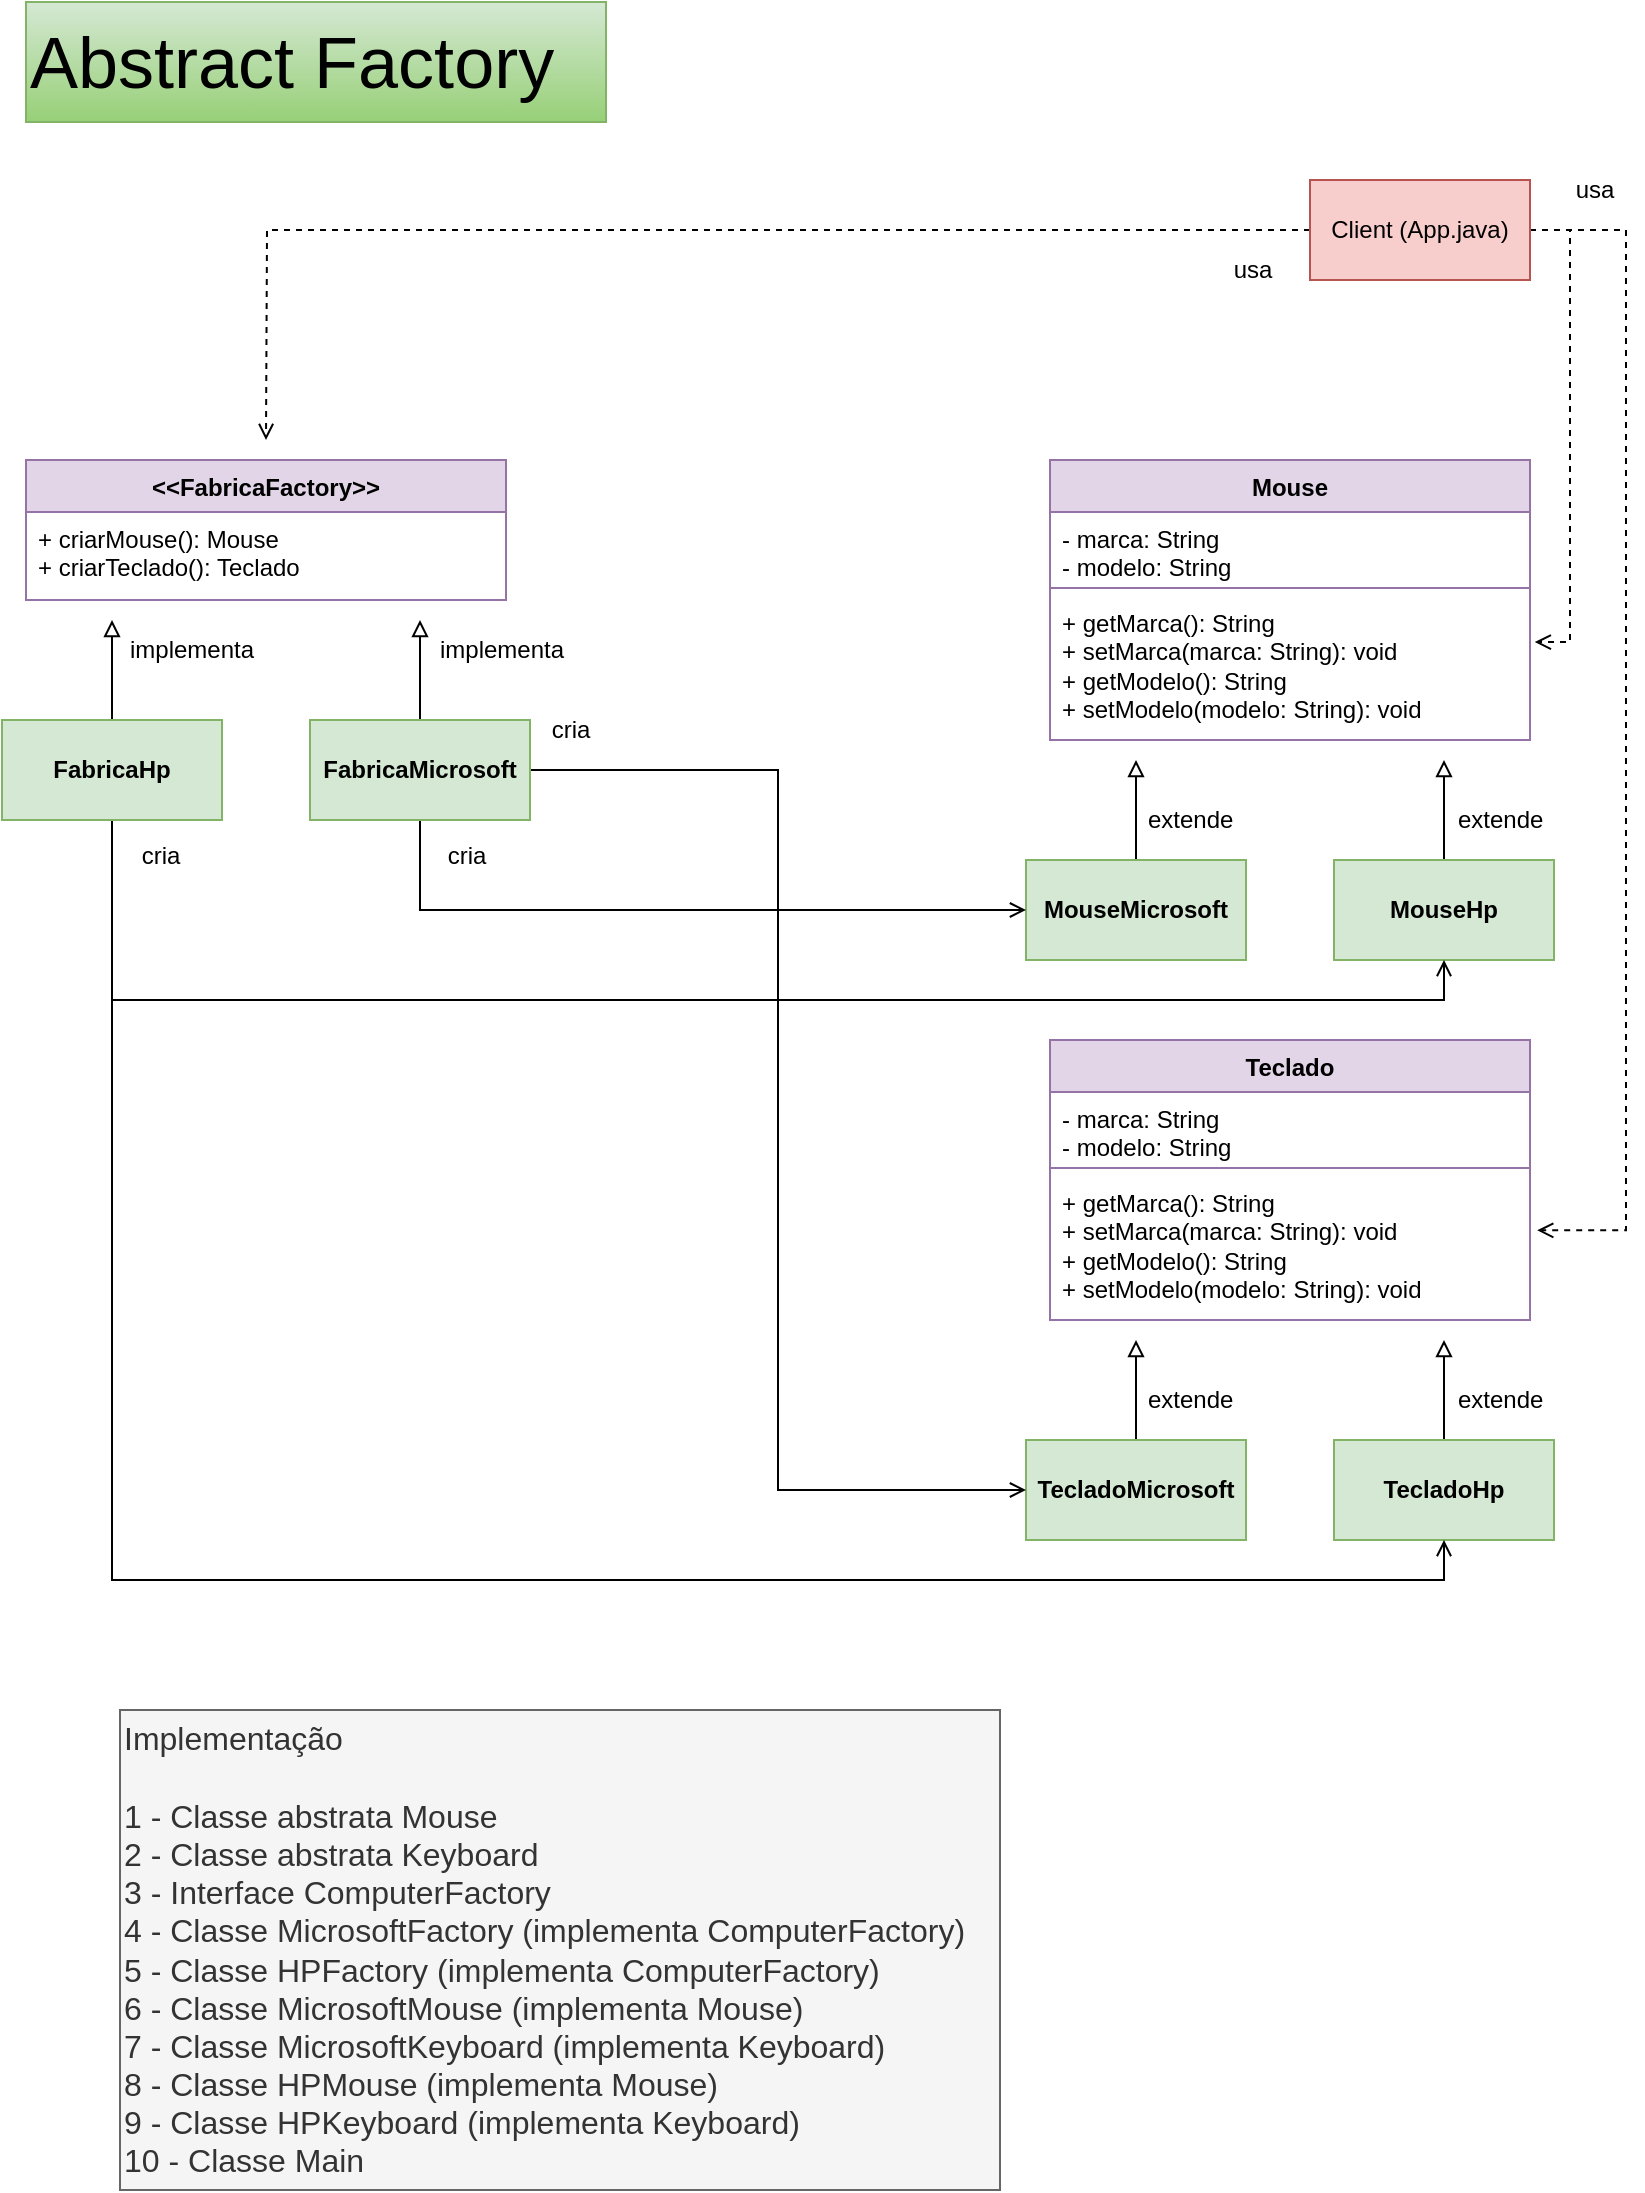 <mxfile version="21.2.8" type="device">
  <diagram name="Página-1" id="8A34iGCpDNREY9lOanAp">
    <mxGraphModel dx="880" dy="532" grid="1" gridSize="10" guides="1" tooltips="1" connect="1" arrows="1" fold="1" page="1" pageScale="1" pageWidth="827" pageHeight="1169" math="0" shadow="0">
      <root>
        <mxCell id="0" />
        <mxCell id="1" parent="0" />
        <mxCell id="DObmzOYxZY19moNvqjmo-93" value="&lt;font style=&quot;font-size: 36px;&quot;&gt;Abstract Factory&lt;/font&gt;" style="text;html=1;align=left;verticalAlign=middle;resizable=0;points=[];autosize=1;fillColor=#d5e8d4;strokeColor=#82b366;gradientColor=#97d077;" parent="1" vertex="1">
          <mxGeometry x="17" y="41" width="290" height="60" as="geometry" />
        </mxCell>
        <mxCell id="FLtjZMITu_ACUxYOGcMS-1" value="Mouse" style="swimlane;fontStyle=1;align=center;verticalAlign=top;childLayout=stackLayout;horizontal=1;startSize=26;horizontalStack=0;resizeParent=1;resizeParentMax=0;resizeLast=0;collapsible=1;marginBottom=0;whiteSpace=wrap;html=1;fillColor=#e1d5e7;strokeColor=#9673a6;" parent="1" vertex="1">
          <mxGeometry x="529" y="270" width="240" height="140" as="geometry" />
        </mxCell>
        <mxCell id="FLtjZMITu_ACUxYOGcMS-2" value="- marca: String&lt;br&gt;- modelo: String" style="text;strokeColor=none;fillColor=none;align=left;verticalAlign=top;spacingLeft=4;spacingRight=4;overflow=hidden;rotatable=0;points=[[0,0.5],[1,0.5]];portConstraint=eastwest;whiteSpace=wrap;html=1;" parent="FLtjZMITu_ACUxYOGcMS-1" vertex="1">
          <mxGeometry y="26" width="240" height="34" as="geometry" />
        </mxCell>
        <mxCell id="FLtjZMITu_ACUxYOGcMS-3" value="" style="line;strokeWidth=1;fillColor=none;align=left;verticalAlign=middle;spacingTop=-1;spacingLeft=3;spacingRight=3;rotatable=0;labelPosition=right;points=[];portConstraint=eastwest;strokeColor=inherit;" parent="FLtjZMITu_ACUxYOGcMS-1" vertex="1">
          <mxGeometry y="60" width="240" height="8" as="geometry" />
        </mxCell>
        <mxCell id="FLtjZMITu_ACUxYOGcMS-4" value="&lt;div&gt;+ getMarca(): String&lt;/div&gt;&lt;div&gt;+ setMarca(marca: String): void&lt;/div&gt;&lt;div&gt;+ getModelo(): String&lt;/div&gt;&lt;div&gt;+ setModelo(modelo: String): void&lt;/div&gt;" style="text;strokeColor=none;fillColor=none;align=left;verticalAlign=top;spacingLeft=4;spacingRight=4;overflow=hidden;rotatable=0;points=[[0,0.5],[1,0.5]];portConstraint=eastwest;whiteSpace=wrap;html=1;" parent="FLtjZMITu_ACUxYOGcMS-1" vertex="1">
          <mxGeometry y="68" width="240" height="72" as="geometry" />
        </mxCell>
        <mxCell id="FLtjZMITu_ACUxYOGcMS-6" value="Teclado" style="swimlane;fontStyle=1;align=center;verticalAlign=top;childLayout=stackLayout;horizontal=1;startSize=26;horizontalStack=0;resizeParent=1;resizeParentMax=0;resizeLast=0;collapsible=1;marginBottom=0;whiteSpace=wrap;html=1;fillColor=#e1d5e7;strokeColor=#9673a6;" parent="1" vertex="1">
          <mxGeometry x="529" y="560" width="240" height="140" as="geometry" />
        </mxCell>
        <mxCell id="FLtjZMITu_ACUxYOGcMS-7" value="- marca: String&lt;br&gt;- modelo: String" style="text;strokeColor=none;fillColor=none;align=left;verticalAlign=top;spacingLeft=4;spacingRight=4;overflow=hidden;rotatable=0;points=[[0,0.5],[1,0.5]];portConstraint=eastwest;whiteSpace=wrap;html=1;" parent="FLtjZMITu_ACUxYOGcMS-6" vertex="1">
          <mxGeometry y="26" width="240" height="34" as="geometry" />
        </mxCell>
        <mxCell id="FLtjZMITu_ACUxYOGcMS-8" value="" style="line;strokeWidth=1;fillColor=none;align=left;verticalAlign=middle;spacingTop=-1;spacingLeft=3;spacingRight=3;rotatable=0;labelPosition=right;points=[];portConstraint=eastwest;strokeColor=inherit;" parent="FLtjZMITu_ACUxYOGcMS-6" vertex="1">
          <mxGeometry y="60" width="240" height="8" as="geometry" />
        </mxCell>
        <mxCell id="FLtjZMITu_ACUxYOGcMS-9" value="&lt;div&gt;+ getMarca(): String&lt;/div&gt;&lt;div&gt;+ setMarca(marca: String): void&lt;/div&gt;&lt;div&gt;+ getModelo(): String&lt;/div&gt;&lt;div&gt;+ setModelo(modelo: String): void&lt;/div&gt;" style="text;strokeColor=none;fillColor=none;align=left;verticalAlign=top;spacingLeft=4;spacingRight=4;overflow=hidden;rotatable=0;points=[[0,0.5],[1,0.5]];portConstraint=eastwest;whiteSpace=wrap;html=1;" parent="FLtjZMITu_ACUxYOGcMS-6" vertex="1">
          <mxGeometry y="68" width="240" height="72" as="geometry" />
        </mxCell>
        <mxCell id="FLtjZMITu_ACUxYOGcMS-14" style="edgeStyle=orthogonalEdgeStyle;rounded=0;orthogonalLoop=1;jettySize=auto;html=1;endArrow=block;endFill=0;" parent="1" source="FLtjZMITu_ACUxYOGcMS-10" edge="1">
          <mxGeometry relative="1" as="geometry">
            <mxPoint x="572" y="420" as="targetPoint" />
          </mxGeometry>
        </mxCell>
        <mxCell id="FLtjZMITu_ACUxYOGcMS-10" value="&lt;b&gt;MouseMicrosoft&lt;/b&gt;" style="html=1;whiteSpace=wrap;fillColor=#d5e8d4;strokeColor=#82b366;" parent="1" vertex="1">
          <mxGeometry x="517" y="470" width="110" height="50" as="geometry" />
        </mxCell>
        <mxCell id="FLtjZMITu_ACUxYOGcMS-15" style="edgeStyle=orthogonalEdgeStyle;rounded=0;orthogonalLoop=1;jettySize=auto;html=1;endArrow=block;endFill=0;" parent="1" source="FLtjZMITu_ACUxYOGcMS-11" edge="1">
          <mxGeometry relative="1" as="geometry">
            <mxPoint x="726" y="420" as="targetPoint" />
          </mxGeometry>
        </mxCell>
        <mxCell id="FLtjZMITu_ACUxYOGcMS-11" value="&lt;b&gt;MouseHp&lt;/b&gt;" style="html=1;whiteSpace=wrap;fillColor=#d5e8d4;strokeColor=#82b366;" parent="1" vertex="1">
          <mxGeometry x="671" y="470" width="110" height="50" as="geometry" />
        </mxCell>
        <mxCell id="FLtjZMITu_ACUxYOGcMS-16" style="edgeStyle=orthogonalEdgeStyle;rounded=0;orthogonalLoop=1;jettySize=auto;html=1;endArrow=block;endFill=0;" parent="1" source="FLtjZMITu_ACUxYOGcMS-17" edge="1">
          <mxGeometry relative="1" as="geometry">
            <mxPoint x="572" y="710" as="targetPoint" />
          </mxGeometry>
        </mxCell>
        <mxCell id="FLtjZMITu_ACUxYOGcMS-17" value="&lt;b&gt;TecladoMicrosoft&lt;/b&gt;" style="html=1;whiteSpace=wrap;fillColor=#d5e8d4;strokeColor=#82b366;" parent="1" vertex="1">
          <mxGeometry x="517" y="760" width="110" height="50" as="geometry" />
        </mxCell>
        <mxCell id="FLtjZMITu_ACUxYOGcMS-18" style="edgeStyle=orthogonalEdgeStyle;rounded=0;orthogonalLoop=1;jettySize=auto;html=1;endArrow=block;endFill=0;" parent="1" source="FLtjZMITu_ACUxYOGcMS-19" edge="1">
          <mxGeometry relative="1" as="geometry">
            <mxPoint x="726" y="710" as="targetPoint" />
          </mxGeometry>
        </mxCell>
        <mxCell id="FLtjZMITu_ACUxYOGcMS-19" value="&lt;b&gt;TecladoHp&lt;/b&gt;" style="html=1;whiteSpace=wrap;fillColor=#d5e8d4;strokeColor=#82b366;" parent="1" vertex="1">
          <mxGeometry x="671" y="760" width="110" height="50" as="geometry" />
        </mxCell>
        <mxCell id="FLtjZMITu_ACUxYOGcMS-20" value="&amp;lt;&amp;lt;FabricaFactory&amp;gt;&amp;gt;" style="swimlane;fontStyle=1;align=center;verticalAlign=top;childLayout=stackLayout;horizontal=1;startSize=26;horizontalStack=0;resizeParent=1;resizeParentMax=0;resizeLast=0;collapsible=1;marginBottom=0;whiteSpace=wrap;html=1;fillColor=#e1d5e7;strokeColor=#9673a6;" parent="1" vertex="1">
          <mxGeometry x="17" y="270" width="240" height="70" as="geometry" />
        </mxCell>
        <mxCell id="FLtjZMITu_ACUxYOGcMS-23" value="&lt;div&gt;+ criarMouse(): Mouse&lt;/div&gt;&lt;div&gt;&lt;span style=&quot;background-color: initial;&quot;&gt;+ criarTeclado(): Teclado&lt;/span&gt;&lt;br&gt;&lt;/div&gt;" style="text;strokeColor=none;fillColor=none;align=left;verticalAlign=top;spacingLeft=4;spacingRight=4;overflow=hidden;rotatable=0;points=[[0,0.5],[1,0.5]];portConstraint=eastwest;whiteSpace=wrap;html=1;" parent="FLtjZMITu_ACUxYOGcMS-20" vertex="1">
          <mxGeometry y="26" width="240" height="44" as="geometry" />
        </mxCell>
        <mxCell id="FLtjZMITu_ACUxYOGcMS-24" style="edgeStyle=orthogonalEdgeStyle;rounded=0;orthogonalLoop=1;jettySize=auto;html=1;endArrow=block;endFill=0;" parent="1" source="FLtjZMITu_ACUxYOGcMS-25" edge="1">
          <mxGeometry relative="1" as="geometry">
            <mxPoint x="60" y="350" as="targetPoint" />
          </mxGeometry>
        </mxCell>
        <mxCell id="FLtjZMITu_ACUxYOGcMS-31" style="edgeStyle=orthogonalEdgeStyle;rounded=0;orthogonalLoop=1;jettySize=auto;html=1;entryX=0.5;entryY=1;entryDx=0;entryDy=0;endArrow=open;endFill=0;" parent="1" source="FLtjZMITu_ACUxYOGcMS-25" target="FLtjZMITu_ACUxYOGcMS-11" edge="1">
          <mxGeometry relative="1" as="geometry">
            <Array as="points">
              <mxPoint x="60" y="540" />
              <mxPoint x="726" y="540" />
            </Array>
          </mxGeometry>
        </mxCell>
        <mxCell id="FLtjZMITu_ACUxYOGcMS-33" style="edgeStyle=orthogonalEdgeStyle;rounded=0;orthogonalLoop=1;jettySize=auto;html=1;entryX=0.5;entryY=1;entryDx=0;entryDy=0;endArrow=open;endFill=0;" parent="1" source="FLtjZMITu_ACUxYOGcMS-25" target="FLtjZMITu_ACUxYOGcMS-19" edge="1">
          <mxGeometry relative="1" as="geometry">
            <Array as="points">
              <mxPoint x="60" y="830" />
              <mxPoint x="726" y="830" />
            </Array>
          </mxGeometry>
        </mxCell>
        <mxCell id="FLtjZMITu_ACUxYOGcMS-25" value="&lt;b&gt;FabricaHp&lt;/b&gt;" style="html=1;whiteSpace=wrap;fillColor=#d5e8d4;strokeColor=#82b366;" parent="1" vertex="1">
          <mxGeometry x="5" y="400" width="110" height="50" as="geometry" />
        </mxCell>
        <mxCell id="FLtjZMITu_ACUxYOGcMS-26" style="edgeStyle=orthogonalEdgeStyle;rounded=0;orthogonalLoop=1;jettySize=auto;html=1;endArrow=block;endFill=0;" parent="1" source="FLtjZMITu_ACUxYOGcMS-27" edge="1">
          <mxGeometry relative="1" as="geometry">
            <mxPoint x="214" y="350" as="targetPoint" />
          </mxGeometry>
        </mxCell>
        <mxCell id="FLtjZMITu_ACUxYOGcMS-30" style="edgeStyle=orthogonalEdgeStyle;rounded=0;orthogonalLoop=1;jettySize=auto;html=1;entryX=0;entryY=0.5;entryDx=0;entryDy=0;endArrow=open;endFill=0;" parent="1" source="FLtjZMITu_ACUxYOGcMS-27" target="FLtjZMITu_ACUxYOGcMS-10" edge="1">
          <mxGeometry relative="1" as="geometry">
            <Array as="points">
              <mxPoint x="214" y="495" />
            </Array>
          </mxGeometry>
        </mxCell>
        <mxCell id="FLtjZMITu_ACUxYOGcMS-32" style="edgeStyle=orthogonalEdgeStyle;rounded=0;orthogonalLoop=1;jettySize=auto;html=1;entryX=0;entryY=0.5;entryDx=0;entryDy=0;endArrow=open;endFill=0;" parent="1" source="FLtjZMITu_ACUxYOGcMS-27" target="FLtjZMITu_ACUxYOGcMS-17" edge="1">
          <mxGeometry relative="1" as="geometry" />
        </mxCell>
        <mxCell id="FLtjZMITu_ACUxYOGcMS-27" value="&lt;b&gt;FabricaMicrosoft&lt;/b&gt;" style="html=1;whiteSpace=wrap;fillColor=#d5e8d4;strokeColor=#82b366;" parent="1" vertex="1">
          <mxGeometry x="159" y="400" width="110" height="50" as="geometry" />
        </mxCell>
        <mxCell id="FLtjZMITu_ACUxYOGcMS-35" style="edgeStyle=orthogonalEdgeStyle;rounded=0;orthogonalLoop=1;jettySize=auto;html=1;dashed=1;endArrow=open;endFill=0;" parent="1" source="FLtjZMITu_ACUxYOGcMS-34" edge="1">
          <mxGeometry relative="1" as="geometry">
            <mxPoint x="137" y="260" as="targetPoint" />
          </mxGeometry>
        </mxCell>
        <mxCell id="FLtjZMITu_ACUxYOGcMS-36" style="edgeStyle=orthogonalEdgeStyle;rounded=0;orthogonalLoop=1;jettySize=auto;html=1;entryX=1.01;entryY=0.32;entryDx=0;entryDy=0;entryPerimeter=0;dashed=1;endArrow=open;endFill=0;" parent="1" source="FLtjZMITu_ACUxYOGcMS-34" target="FLtjZMITu_ACUxYOGcMS-4" edge="1">
          <mxGeometry relative="1" as="geometry">
            <Array as="points">
              <mxPoint x="789" y="155" />
              <mxPoint x="789" y="361" />
            </Array>
          </mxGeometry>
        </mxCell>
        <mxCell id="FLtjZMITu_ACUxYOGcMS-37" style="edgeStyle=orthogonalEdgeStyle;rounded=0;orthogonalLoop=1;jettySize=auto;html=1;entryX=1.015;entryY=0.377;entryDx=0;entryDy=0;entryPerimeter=0;dashed=1;endArrow=open;endFill=0;" parent="1" source="FLtjZMITu_ACUxYOGcMS-34" target="FLtjZMITu_ACUxYOGcMS-9" edge="1">
          <mxGeometry relative="1" as="geometry">
            <Array as="points">
              <mxPoint x="817" y="155" />
              <mxPoint x="817" y="655" />
            </Array>
          </mxGeometry>
        </mxCell>
        <mxCell id="FLtjZMITu_ACUxYOGcMS-34" value="Client (App.java)" style="html=1;whiteSpace=wrap;fillColor=#f8cecc;strokeColor=#b85450;" parent="1" vertex="1">
          <mxGeometry x="659" y="130" width="110" height="50" as="geometry" />
        </mxCell>
        <mxCell id="FLtjZMITu_ACUxYOGcMS-39" value="usa" style="text;html=1;align=center;verticalAlign=middle;resizable=0;points=[];autosize=1;strokeColor=none;fillColor=none;" parent="1" vertex="1">
          <mxGeometry x="610" y="160" width="40" height="30" as="geometry" />
        </mxCell>
        <mxCell id="FLtjZMITu_ACUxYOGcMS-40" value="usa" style="text;html=1;align=center;verticalAlign=middle;resizable=0;points=[];autosize=1;strokeColor=none;fillColor=none;" parent="1" vertex="1">
          <mxGeometry x="781" y="120" width="40" height="30" as="geometry" />
        </mxCell>
        <mxCell id="FLtjZMITu_ACUxYOGcMS-41" value="cria" style="text;html=1;align=center;verticalAlign=middle;resizable=0;points=[];autosize=1;strokeColor=none;fillColor=none;" parent="1" vertex="1">
          <mxGeometry x="64" y="453" width="40" height="30" as="geometry" />
        </mxCell>
        <mxCell id="FLtjZMITu_ACUxYOGcMS-42" value="cria" style="text;html=1;align=center;verticalAlign=middle;resizable=0;points=[];autosize=1;strokeColor=none;fillColor=none;" parent="1" vertex="1">
          <mxGeometry x="269" y="390" width="40" height="30" as="geometry" />
        </mxCell>
        <mxCell id="FLtjZMITu_ACUxYOGcMS-43" value="cria" style="text;html=1;align=center;verticalAlign=middle;resizable=0;points=[];autosize=1;strokeColor=none;fillColor=none;" parent="1" vertex="1">
          <mxGeometry x="217" y="453" width="40" height="30" as="geometry" />
        </mxCell>
        <mxCell id="FLtjZMITu_ACUxYOGcMS-44" value="implementa" style="text;html=1;align=left;verticalAlign=middle;resizable=0;points=[];autosize=1;strokeColor=none;fillColor=none;" parent="1" vertex="1">
          <mxGeometry x="67" y="350" width="90" height="30" as="geometry" />
        </mxCell>
        <mxCell id="FLtjZMITu_ACUxYOGcMS-45" value="implementa" style="text;html=1;align=left;verticalAlign=middle;resizable=0;points=[];autosize=1;strokeColor=none;fillColor=none;" parent="1" vertex="1">
          <mxGeometry x="222" y="350" width="90" height="30" as="geometry" />
        </mxCell>
        <mxCell id="FLtjZMITu_ACUxYOGcMS-46" value="extende" style="text;html=1;align=left;verticalAlign=middle;resizable=0;points=[];autosize=1;strokeColor=none;fillColor=none;" parent="1" vertex="1">
          <mxGeometry x="576" y="435" width="70" height="30" as="geometry" />
        </mxCell>
        <mxCell id="FLtjZMITu_ACUxYOGcMS-47" value="extende" style="text;html=1;align=left;verticalAlign=middle;resizable=0;points=[];autosize=1;strokeColor=none;fillColor=none;" parent="1" vertex="1">
          <mxGeometry x="731" y="435" width="70" height="30" as="geometry" />
        </mxCell>
        <mxCell id="FLtjZMITu_ACUxYOGcMS-48" value="extende" style="text;html=1;align=left;verticalAlign=middle;resizable=0;points=[];autosize=1;strokeColor=none;fillColor=none;" parent="1" vertex="1">
          <mxGeometry x="576" y="725" width="70" height="30" as="geometry" />
        </mxCell>
        <mxCell id="FLtjZMITu_ACUxYOGcMS-49" value="extende" style="text;html=1;align=left;verticalAlign=middle;resizable=0;points=[];autosize=1;strokeColor=none;fillColor=none;" parent="1" vertex="1">
          <mxGeometry x="731" y="725" width="70" height="30" as="geometry" />
        </mxCell>
        <mxCell id="FLtjZMITu_ACUxYOGcMS-50" value="&lt;div style=&quot;font-size: 16px;&quot;&gt;Implementação&lt;/div&gt;&lt;div style=&quot;font-size: 16px;&quot;&gt;&lt;br&gt;&lt;/div&gt;&lt;div style=&quot;font-size: 16px;&quot;&gt;&lt;font style=&quot;font-size: 16px;&quot;&gt;1 - Classe abstrata Mouse&lt;/font&gt;&lt;/div&gt;&lt;div style=&quot;font-size: 16px;&quot;&gt;&lt;font style=&quot;font-size: 16px;&quot;&gt;2 - Classe abstrata Keyboard&lt;/font&gt;&lt;/div&gt;&lt;div style=&quot;font-size: 16px;&quot;&gt;&lt;font style=&quot;font-size: 16px;&quot;&gt;3 - Interface ComputerFactory&lt;/font&gt;&lt;/div&gt;&lt;div style=&quot;font-size: 16px;&quot;&gt;&lt;font style=&quot;font-size: 16px;&quot;&gt;4 - Classe MicrosoftFactory (implementa ComputerFactory)&lt;/font&gt;&lt;/div&gt;&lt;div style=&quot;font-size: 16px;&quot;&gt;&lt;font style=&quot;font-size: 16px;&quot;&gt;5 - Classe HPFactory (implementa ComputerFactory)&lt;/font&gt;&lt;/div&gt;&lt;div style=&quot;font-size: 16px;&quot;&gt;&lt;font style=&quot;font-size: 16px;&quot;&gt;6 - Classe MicrosoftMouse (implementa Mouse)&lt;/font&gt;&lt;/div&gt;&lt;div style=&quot;font-size: 16px;&quot;&gt;&lt;font style=&quot;font-size: 16px;&quot;&gt;7 - Classe MicrosoftKeyboard (implementa Keyboard)&lt;/font&gt;&lt;/div&gt;&lt;div style=&quot;font-size: 16px;&quot;&gt;&lt;font style=&quot;font-size: 16px;&quot;&gt;8 - Classe HPMouse (implementa Mouse)&lt;/font&gt;&lt;/div&gt;&lt;div style=&quot;font-size: 16px;&quot;&gt;&lt;font style=&quot;font-size: 16px;&quot;&gt;9 - Classe HPKeyboard (implementa Keyboard)&lt;/font&gt;&lt;/div&gt;&lt;div style=&quot;font-size: 16px;&quot;&gt;&lt;font style=&quot;font-size: 16px;&quot;&gt;10 - Classe Main&lt;/font&gt;&lt;/div&gt;" style="text;html=1;align=left;verticalAlign=middle;resizable=0;points=[];autosize=1;strokeColor=#666666;fillColor=#f5f5f5;fontColor=#333333;perimeterSpacing=0;" parent="1" vertex="1">
          <mxGeometry x="64" y="895" width="440" height="240" as="geometry" />
        </mxCell>
      </root>
    </mxGraphModel>
  </diagram>
</mxfile>
